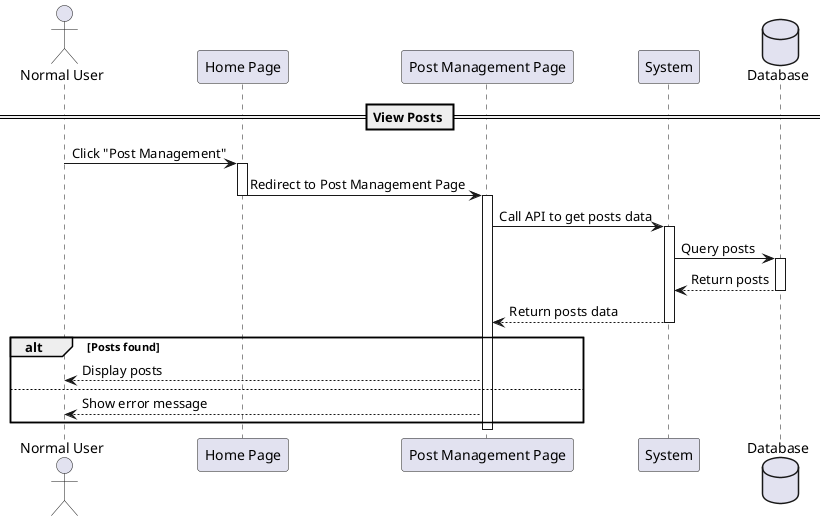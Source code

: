 @startuml
actor "Normal User" as NormalUser
participant "Home Page" as HomePage
participant "Post Management Page" as PostPage
participant System
database Database

== View Posts ==
NormalUser -> HomePage : Click "Post Management"
activate HomePage
HomePage -> PostPage : Redirect to Post Management Page
deactivate HomePage

activate PostPage
PostPage -> System : Call API to get posts data
activate System
System -> Database : Query posts
activate Database
Database --> System : Return posts
deactivate Database
System --> PostPage : Return posts data
deactivate System

alt Posts found
    PostPage --> NormalUser : Display posts
else
    PostPage --> NormalUser : Show error message
end
deactivate PostPage
@enduml

